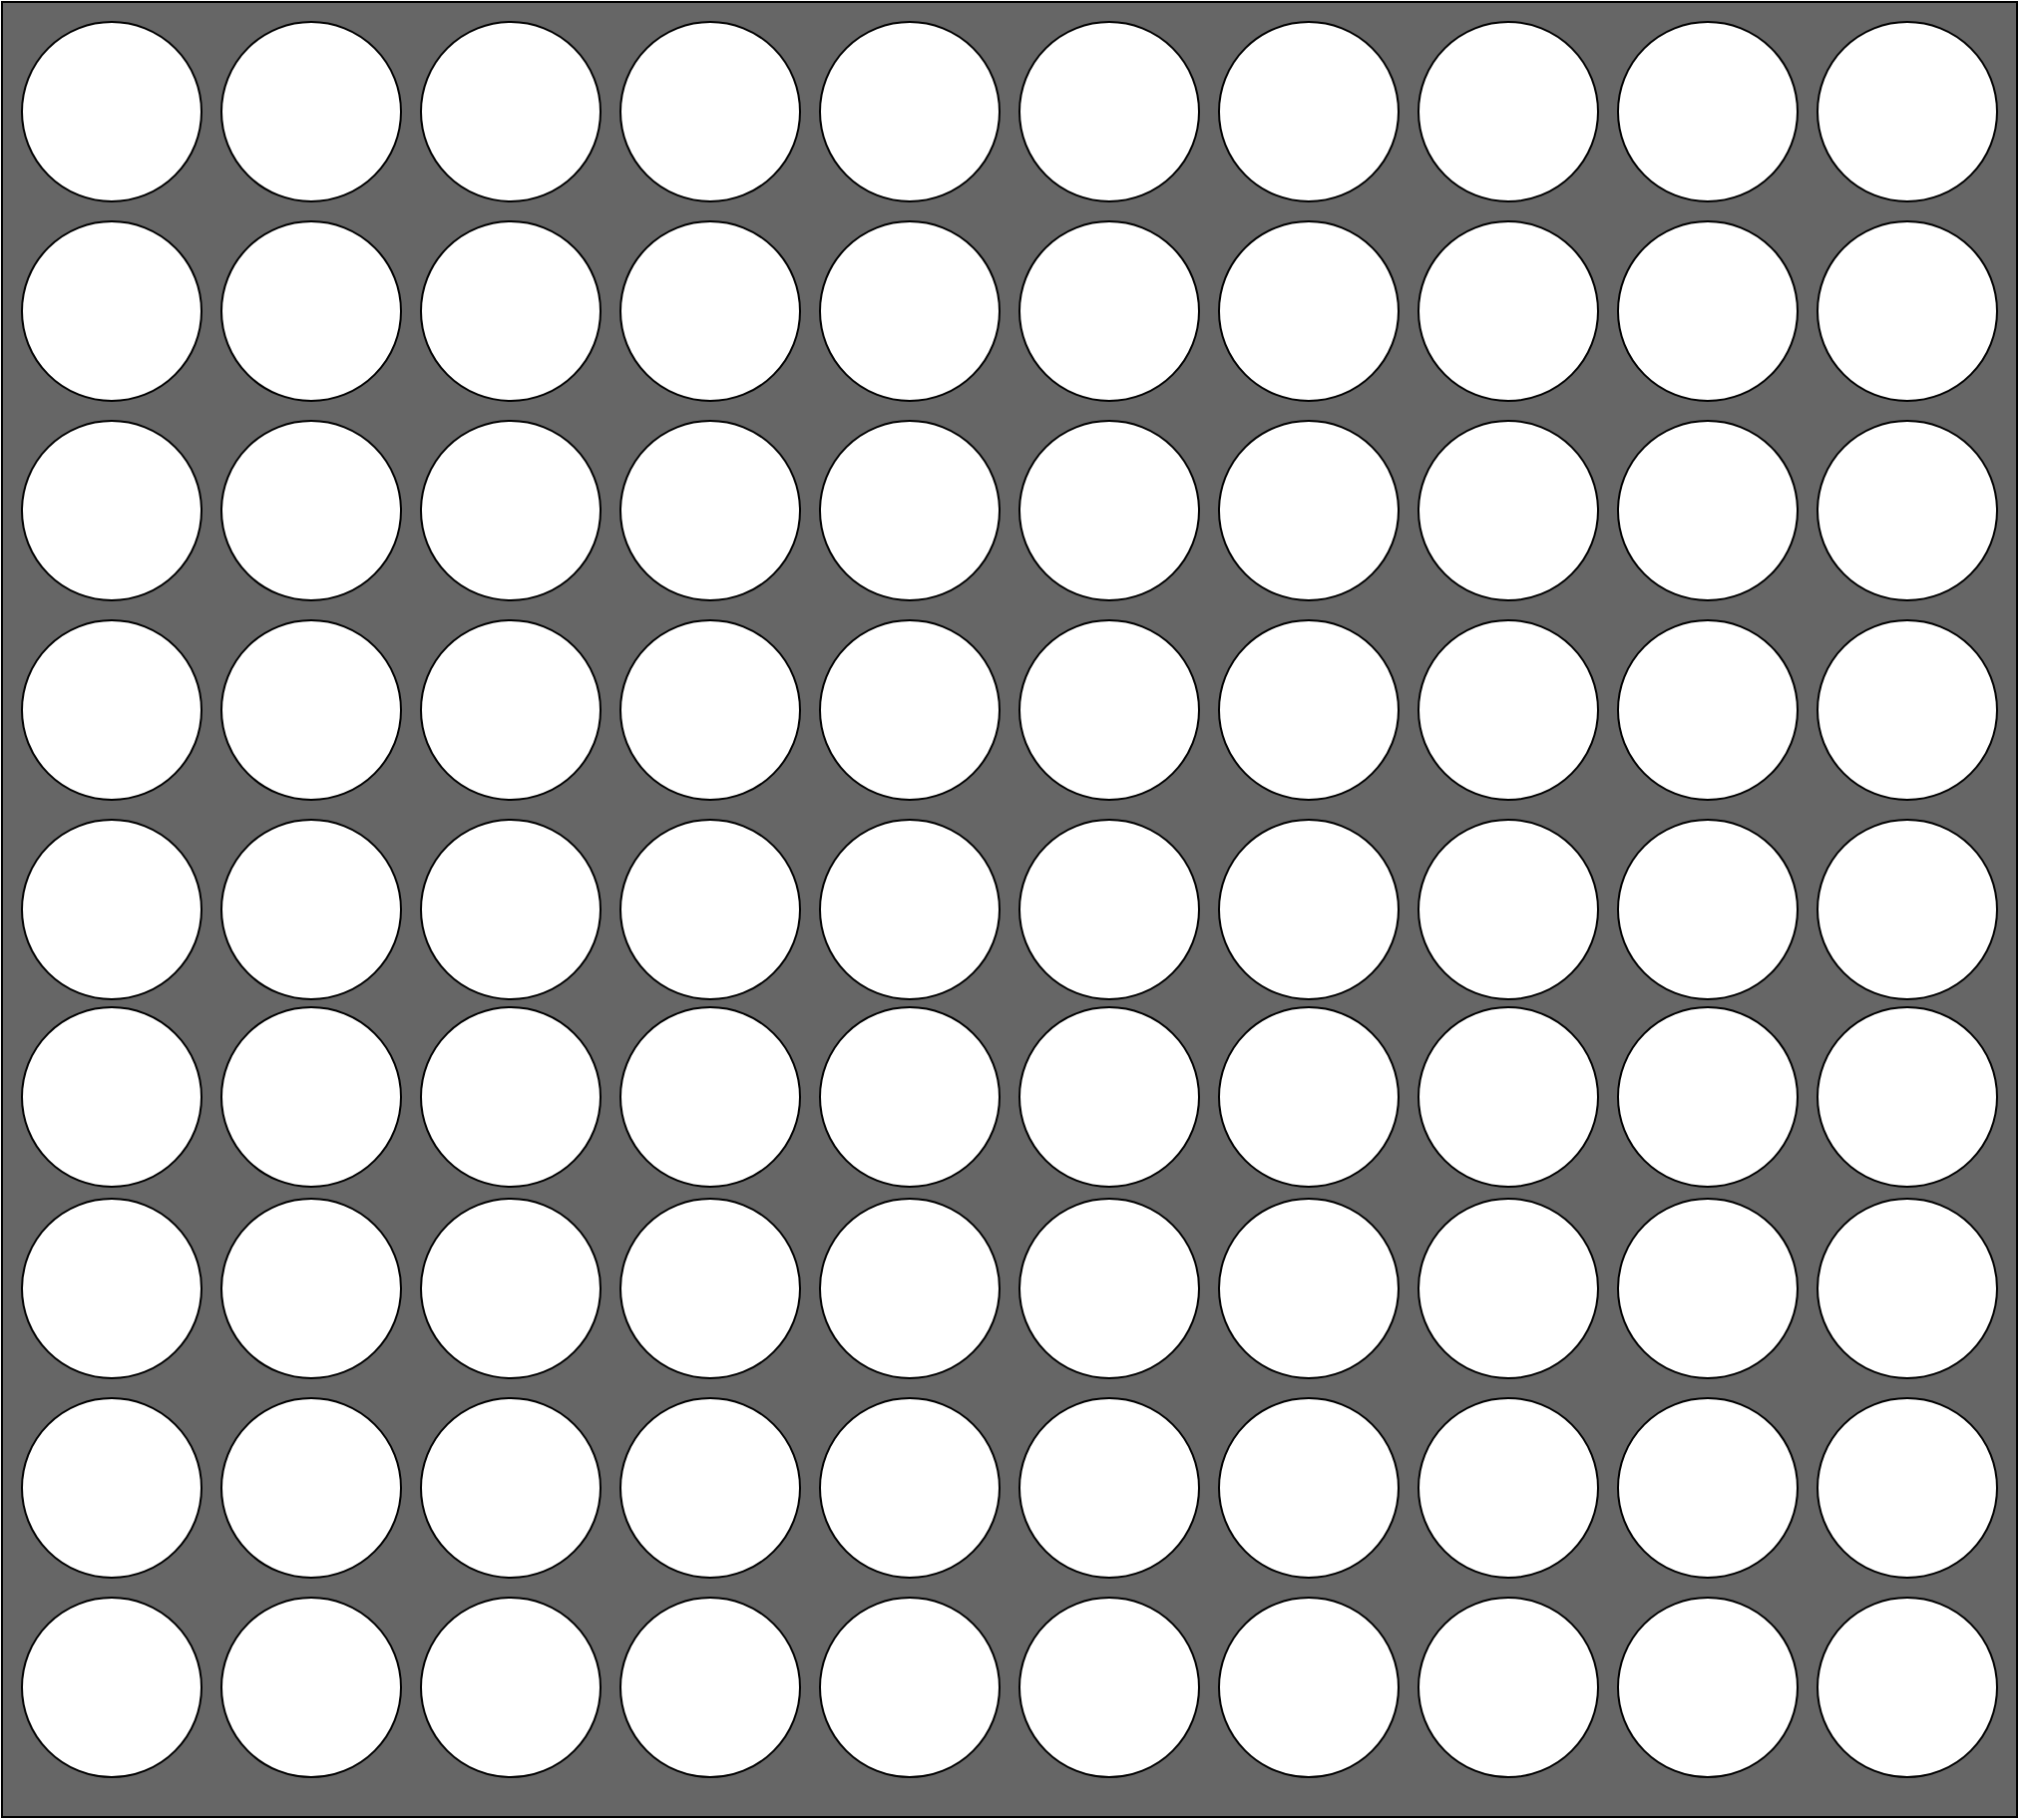 <mxfile version="20.2.7" type="github"><diagram id="EN-53J_hY_s4kUn0DJza" name="Page-1"><mxGraphModel dx="2156" dy="1175" grid="1" gridSize="10" guides="1" tooltips="1" connect="1" arrows="1" fold="1" page="1" pageScale="1" pageWidth="827" pageHeight="1169" math="0" shadow="0"><root><mxCell id="0"/><mxCell id="1" parent="0"/><mxCell id="BdGYgHxpvAC-gWokYAqG-1" value="" style="rounded=0;whiteSpace=wrap;html=1;fillColor=#666666;" parent="1" vertex="1"><mxGeometry width="1010" height="910" as="geometry"/></mxCell><mxCell id="BdGYgHxpvAC-gWokYAqG-85" value="" style="ellipse;whiteSpace=wrap;html=1;aspect=fixed;fillColor=#FFFFFF;" parent="1" vertex="1"><mxGeometry x="10" y="10" width="90" height="90" as="geometry"/></mxCell><mxCell id="BdGYgHxpvAC-gWokYAqG-86" value="" style="ellipse;whiteSpace=wrap;html=1;aspect=fixed;fillColor=#FFFFFF;" parent="1" vertex="1"><mxGeometry x="110" y="10" width="90" height="90" as="geometry"/></mxCell><mxCell id="BdGYgHxpvAC-gWokYAqG-87" value="" style="ellipse;whiteSpace=wrap;html=1;aspect=fixed;fillColor=#FFFFFF;" parent="1" vertex="1"><mxGeometry x="210" y="10" width="90" height="90" as="geometry"/></mxCell><mxCell id="BdGYgHxpvAC-gWokYAqG-88" value="" style="ellipse;whiteSpace=wrap;html=1;aspect=fixed;fillColor=#FFFFFF;" parent="1" vertex="1"><mxGeometry x="310" y="10" width="90" height="90" as="geometry"/></mxCell><mxCell id="BdGYgHxpvAC-gWokYAqG-89" value="" style="ellipse;whiteSpace=wrap;html=1;aspect=fixed;fillColor=#FFFFFF;" parent="1" vertex="1"><mxGeometry x="410" y="10" width="90" height="90" as="geometry"/></mxCell><mxCell id="BdGYgHxpvAC-gWokYAqG-90" value="" style="ellipse;whiteSpace=wrap;html=1;aspect=fixed;fillColor=#FFFFFF;" parent="1" vertex="1"><mxGeometry x="510" y="10" width="90" height="90" as="geometry"/></mxCell><mxCell id="BdGYgHxpvAC-gWokYAqG-91" value="" style="ellipse;whiteSpace=wrap;html=1;aspect=fixed;fillColor=#FFFFFF;" parent="1" vertex="1"><mxGeometry x="610" y="10" width="90" height="90" as="geometry"/></mxCell><mxCell id="BdGYgHxpvAC-gWokYAqG-92" value="" style="ellipse;whiteSpace=wrap;html=1;aspect=fixed;fillColor=#FFFFFF;" parent="1" vertex="1"><mxGeometry x="710" y="10" width="90" height="90" as="geometry"/></mxCell><mxCell id="BdGYgHxpvAC-gWokYAqG-93" value="" style="ellipse;whiteSpace=wrap;html=1;aspect=fixed;fillColor=#FFFFFF;" parent="1" vertex="1"><mxGeometry x="10" y="110" width="90" height="90" as="geometry"/></mxCell><mxCell id="BdGYgHxpvAC-gWokYAqG-94" value="" style="ellipse;whiteSpace=wrap;html=1;aspect=fixed;fillColor=#FFFFFF;" parent="1" vertex="1"><mxGeometry x="110" y="110" width="90" height="90" as="geometry"/></mxCell><mxCell id="BdGYgHxpvAC-gWokYAqG-95" value="" style="ellipse;whiteSpace=wrap;html=1;aspect=fixed;fillColor=#FFFFFF;" parent="1" vertex="1"><mxGeometry x="210" y="110" width="90" height="90" as="geometry"/></mxCell><mxCell id="BdGYgHxpvAC-gWokYAqG-96" value="" style="ellipse;whiteSpace=wrap;html=1;aspect=fixed;fillColor=#FFFFFF;" parent="1" vertex="1"><mxGeometry x="310" y="110" width="90" height="90" as="geometry"/></mxCell><mxCell id="BdGYgHxpvAC-gWokYAqG-97" value="" style="ellipse;whiteSpace=wrap;html=1;aspect=fixed;fillColor=#FFFFFF;" parent="1" vertex="1"><mxGeometry x="410" y="110" width="90" height="90" as="geometry"/></mxCell><mxCell id="BdGYgHxpvAC-gWokYAqG-98" value="" style="ellipse;whiteSpace=wrap;html=1;aspect=fixed;fillColor=#FFFFFF;" parent="1" vertex="1"><mxGeometry x="510" y="110" width="90" height="90" as="geometry"/></mxCell><mxCell id="BdGYgHxpvAC-gWokYAqG-99" value="" style="ellipse;whiteSpace=wrap;html=1;aspect=fixed;fillColor=#FFFFFF;" parent="1" vertex="1"><mxGeometry x="610" y="110" width="90" height="90" as="geometry"/></mxCell><mxCell id="BdGYgHxpvAC-gWokYAqG-100" value="" style="ellipse;whiteSpace=wrap;html=1;aspect=fixed;fillColor=#FFFFFF;" parent="1" vertex="1"><mxGeometry x="710" y="110" width="90" height="90" as="geometry"/></mxCell><mxCell id="BdGYgHxpvAC-gWokYAqG-101" value="" style="ellipse;whiteSpace=wrap;html=1;aspect=fixed;fillColor=#FFFFFF;" parent="1" vertex="1"><mxGeometry x="10" y="210" width="90" height="90" as="geometry"/></mxCell><mxCell id="BdGYgHxpvAC-gWokYAqG-102" value="" style="ellipse;whiteSpace=wrap;html=1;aspect=fixed;fillColor=#FFFFFF;" parent="1" vertex="1"><mxGeometry x="110" y="210" width="90" height="90" as="geometry"/></mxCell><mxCell id="BdGYgHxpvAC-gWokYAqG-103" value="" style="ellipse;whiteSpace=wrap;html=1;aspect=fixed;fillColor=#FFFFFF;" parent="1" vertex="1"><mxGeometry x="210" y="210" width="90" height="90" as="geometry"/></mxCell><mxCell id="BdGYgHxpvAC-gWokYAqG-104" value="" style="ellipse;whiteSpace=wrap;html=1;aspect=fixed;fillColor=#FFFFFF;" parent="1" vertex="1"><mxGeometry x="310" y="210" width="90" height="90" as="geometry"/></mxCell><mxCell id="BdGYgHxpvAC-gWokYAqG-105" value="" style="ellipse;whiteSpace=wrap;html=1;aspect=fixed;fillColor=#FFFFFF;" parent="1" vertex="1"><mxGeometry x="410" y="210" width="90" height="90" as="geometry"/></mxCell><mxCell id="BdGYgHxpvAC-gWokYAqG-106" value="" style="ellipse;whiteSpace=wrap;html=1;aspect=fixed;fillColor=#FFFFFF;" parent="1" vertex="1"><mxGeometry x="510" y="210" width="90" height="90" as="geometry"/></mxCell><mxCell id="BdGYgHxpvAC-gWokYAqG-107" value="" style="ellipse;whiteSpace=wrap;html=1;aspect=fixed;fillColor=#FFFFFF;" parent="1" vertex="1"><mxGeometry x="610" y="210" width="90" height="90" as="geometry"/></mxCell><mxCell id="BdGYgHxpvAC-gWokYAqG-108" value="" style="ellipse;whiteSpace=wrap;html=1;aspect=fixed;fillColor=#FFFFFF;" parent="1" vertex="1"><mxGeometry x="710" y="210" width="90" height="90" as="geometry"/></mxCell><mxCell id="BdGYgHxpvAC-gWokYAqG-109" value="" style="ellipse;whiteSpace=wrap;html=1;aspect=fixed;fillColor=#FFFFFF;" parent="1" vertex="1"><mxGeometry x="10" y="310" width="90" height="90" as="geometry"/></mxCell><mxCell id="BdGYgHxpvAC-gWokYAqG-110" value="" style="ellipse;whiteSpace=wrap;html=1;aspect=fixed;fillColor=#FFFFFF;" parent="1" vertex="1"><mxGeometry x="110" y="310" width="90" height="90" as="geometry"/></mxCell><mxCell id="BdGYgHxpvAC-gWokYAqG-111" value="" style="ellipse;whiteSpace=wrap;html=1;aspect=fixed;fillColor=#FFFFFF;" parent="1" vertex="1"><mxGeometry x="210" y="310" width="90" height="90" as="geometry"/></mxCell><mxCell id="BdGYgHxpvAC-gWokYAqG-112" value="" style="ellipse;whiteSpace=wrap;html=1;aspect=fixed;fillColor=#FFFFFF;" parent="1" vertex="1"><mxGeometry x="310" y="310" width="90" height="90" as="geometry"/></mxCell><mxCell id="BdGYgHxpvAC-gWokYAqG-113" value="" style="ellipse;whiteSpace=wrap;html=1;aspect=fixed;fillColor=#FFFFFF;" parent="1" vertex="1"><mxGeometry x="410" y="310" width="90" height="90" as="geometry"/></mxCell><mxCell id="BdGYgHxpvAC-gWokYAqG-114" value="" style="ellipse;whiteSpace=wrap;html=1;aspect=fixed;fillColor=#FFFFFF;" parent="1" vertex="1"><mxGeometry x="510" y="310" width="90" height="90" as="geometry"/></mxCell><mxCell id="BdGYgHxpvAC-gWokYAqG-115" value="" style="ellipse;whiteSpace=wrap;html=1;aspect=fixed;fillColor=#FFFFFF;" parent="1" vertex="1"><mxGeometry x="610" y="310" width="90" height="90" as="geometry"/></mxCell><mxCell id="BdGYgHxpvAC-gWokYAqG-116" value="" style="ellipse;whiteSpace=wrap;html=1;aspect=fixed;fillColor=#FFFFFF;" parent="1" vertex="1"><mxGeometry x="710" y="310" width="90" height="90" as="geometry"/></mxCell><mxCell id="BdGYgHxpvAC-gWokYAqG-117" value="" style="ellipse;whiteSpace=wrap;html=1;aspect=fixed;fillColor=#FFFFFF;" parent="1" vertex="1"><mxGeometry x="10" y="410" width="90" height="90" as="geometry"/></mxCell><mxCell id="BdGYgHxpvAC-gWokYAqG-118" value="" style="ellipse;whiteSpace=wrap;html=1;aspect=fixed;fillColor=#FFFFFF;" parent="1" vertex="1"><mxGeometry x="110" y="410" width="90" height="90" as="geometry"/></mxCell><mxCell id="BdGYgHxpvAC-gWokYAqG-119" value="" style="ellipse;whiteSpace=wrap;html=1;aspect=fixed;fillColor=#FFFFFF;" parent="1" vertex="1"><mxGeometry x="210" y="410" width="90" height="90" as="geometry"/></mxCell><mxCell id="BdGYgHxpvAC-gWokYAqG-120" value="" style="ellipse;whiteSpace=wrap;html=1;aspect=fixed;fillColor=#FFFFFF;" parent="1" vertex="1"><mxGeometry x="310" y="410" width="90" height="90" as="geometry"/></mxCell><mxCell id="BdGYgHxpvAC-gWokYAqG-121" value="" style="ellipse;whiteSpace=wrap;html=1;aspect=fixed;fillColor=#FFFFFF;" parent="1" vertex="1"><mxGeometry x="410" y="410" width="90" height="90" as="geometry"/></mxCell><mxCell id="BdGYgHxpvAC-gWokYAqG-122" value="" style="ellipse;whiteSpace=wrap;html=1;aspect=fixed;fillColor=#FFFFFF;" parent="1" vertex="1"><mxGeometry x="510" y="410" width="90" height="90" as="geometry"/></mxCell><mxCell id="BdGYgHxpvAC-gWokYAqG-123" value="" style="ellipse;whiteSpace=wrap;html=1;aspect=fixed;fillColor=#FFFFFF;" parent="1" vertex="1"><mxGeometry x="610" y="410" width="90" height="90" as="geometry"/></mxCell><mxCell id="BdGYgHxpvAC-gWokYAqG-124" value="" style="ellipse;whiteSpace=wrap;html=1;aspect=fixed;fillColor=#FFFFFF;" parent="1" vertex="1"><mxGeometry x="710" y="410" width="90" height="90" as="geometry"/></mxCell><mxCell id="BdGYgHxpvAC-gWokYAqG-125" value="" style="ellipse;whiteSpace=wrap;html=1;aspect=fixed;fillColor=#FFFFFF;" parent="1" vertex="1"><mxGeometry x="10" y="504" width="90" height="90" as="geometry"/></mxCell><mxCell id="BdGYgHxpvAC-gWokYAqG-126" value="" style="ellipse;whiteSpace=wrap;html=1;aspect=fixed;fillColor=#FFFFFF;" parent="1" vertex="1"><mxGeometry x="110" y="504" width="90" height="90" as="geometry"/></mxCell><mxCell id="BdGYgHxpvAC-gWokYAqG-127" value="" style="ellipse;whiteSpace=wrap;html=1;aspect=fixed;fillColor=#FFFFFF;" parent="1" vertex="1"><mxGeometry x="210" y="504" width="90" height="90" as="geometry"/></mxCell><mxCell id="BdGYgHxpvAC-gWokYAqG-128" value="" style="ellipse;whiteSpace=wrap;html=1;aspect=fixed;fillColor=#FFFFFF;" parent="1" vertex="1"><mxGeometry x="310" y="504" width="90" height="90" as="geometry"/></mxCell><mxCell id="BdGYgHxpvAC-gWokYAqG-129" value="" style="ellipse;whiteSpace=wrap;html=1;aspect=fixed;fillColor=#FFFFFF;" parent="1" vertex="1"><mxGeometry x="410" y="504" width="90" height="90" as="geometry"/></mxCell><mxCell id="BdGYgHxpvAC-gWokYAqG-130" value="" style="ellipse;whiteSpace=wrap;html=1;aspect=fixed;fillColor=#FFFFFF;" parent="1" vertex="1"><mxGeometry x="510" y="504" width="90" height="90" as="geometry"/></mxCell><mxCell id="BdGYgHxpvAC-gWokYAqG-131" value="" style="ellipse;whiteSpace=wrap;html=1;aspect=fixed;fillColor=#FFFFFF;" parent="1" vertex="1"><mxGeometry x="610" y="504" width="90" height="90" as="geometry"/></mxCell><mxCell id="BdGYgHxpvAC-gWokYAqG-132" value="" style="ellipse;whiteSpace=wrap;html=1;aspect=fixed;fillColor=#FFFFFF;" parent="1" vertex="1"><mxGeometry x="710" y="504" width="90" height="90" as="geometry"/></mxCell><mxCell id="BdGYgHxpvAC-gWokYAqG-133" value="" style="ellipse;whiteSpace=wrap;html=1;aspect=fixed;fillColor=#FFFFFF;" parent="1" vertex="1"><mxGeometry x="10" y="600" width="90" height="90" as="geometry"/></mxCell><mxCell id="BdGYgHxpvAC-gWokYAqG-134" value="" style="ellipse;whiteSpace=wrap;html=1;aspect=fixed;fillColor=#FFFFFF;" parent="1" vertex="1"><mxGeometry x="110" y="600" width="90" height="90" as="geometry"/></mxCell><mxCell id="BdGYgHxpvAC-gWokYAqG-135" value="" style="ellipse;whiteSpace=wrap;html=1;aspect=fixed;fillColor=#FFFFFF;" parent="1" vertex="1"><mxGeometry x="210" y="600" width="90" height="90" as="geometry"/></mxCell><mxCell id="BdGYgHxpvAC-gWokYAqG-136" value="" style="ellipse;whiteSpace=wrap;html=1;aspect=fixed;fillColor=#FFFFFF;" parent="1" vertex="1"><mxGeometry x="310" y="600" width="90" height="90" as="geometry"/></mxCell><mxCell id="BdGYgHxpvAC-gWokYAqG-137" value="" style="ellipse;whiteSpace=wrap;html=1;aspect=fixed;fillColor=#FFFFFF;" parent="1" vertex="1"><mxGeometry x="410" y="600" width="90" height="90" as="geometry"/></mxCell><mxCell id="BdGYgHxpvAC-gWokYAqG-138" value="" style="ellipse;whiteSpace=wrap;html=1;aspect=fixed;fillColor=#FFFFFF;" parent="1" vertex="1"><mxGeometry x="510" y="600" width="90" height="90" as="geometry"/></mxCell><mxCell id="BdGYgHxpvAC-gWokYAqG-139" value="" style="ellipse;whiteSpace=wrap;html=1;aspect=fixed;fillColor=#FFFFFF;" parent="1" vertex="1"><mxGeometry x="610" y="600" width="90" height="90" as="geometry"/></mxCell><mxCell id="BdGYgHxpvAC-gWokYAqG-140" value="" style="ellipse;whiteSpace=wrap;html=1;aspect=fixed;fillColor=#FFFFFF;" parent="1" vertex="1"><mxGeometry x="710" y="600" width="90" height="90" as="geometry"/></mxCell><mxCell id="BdGYgHxpvAC-gWokYAqG-157" value="" style="ellipse;whiteSpace=wrap;html=1;aspect=fixed;fillColor=#FFFFFF;" parent="1" vertex="1"><mxGeometry x="810" y="10" width="90" height="90" as="geometry"/></mxCell><mxCell id="BdGYgHxpvAC-gWokYAqG-158" value="" style="ellipse;whiteSpace=wrap;html=1;aspect=fixed;fillColor=#FFFFFF;" parent="1" vertex="1"><mxGeometry x="810" y="110" width="90" height="90" as="geometry"/></mxCell><mxCell id="BdGYgHxpvAC-gWokYAqG-159" value="" style="ellipse;whiteSpace=wrap;html=1;aspect=fixed;fillColor=#FFFFFF;" parent="1" vertex="1"><mxGeometry x="810" y="210" width="90" height="90" as="geometry"/></mxCell><mxCell id="BdGYgHxpvAC-gWokYAqG-160" value="" style="ellipse;whiteSpace=wrap;html=1;aspect=fixed;fillColor=#FFFFFF;" parent="1" vertex="1"><mxGeometry x="810" y="310" width="90" height="90" as="geometry"/></mxCell><mxCell id="BdGYgHxpvAC-gWokYAqG-161" value="" style="ellipse;whiteSpace=wrap;html=1;aspect=fixed;fillColor=#FFFFFF;" parent="1" vertex="1"><mxGeometry x="810" y="410" width="90" height="90" as="geometry"/></mxCell><mxCell id="BdGYgHxpvAC-gWokYAqG-162" value="" style="ellipse;whiteSpace=wrap;html=1;aspect=fixed;fillColor=#FFFFFF;" parent="1" vertex="1"><mxGeometry x="810" y="504" width="90" height="90" as="geometry"/></mxCell><mxCell id="BdGYgHxpvAC-gWokYAqG-163" value="" style="ellipse;whiteSpace=wrap;html=1;aspect=fixed;fillColor=#FFFFFF;" parent="1" vertex="1"><mxGeometry x="810" y="600" width="90" height="90" as="geometry"/></mxCell><mxCell id="BdGYgHxpvAC-gWokYAqG-171" value="" style="ellipse;whiteSpace=wrap;html=1;aspect=fixed;fillColor=#FFFFFF;" parent="1" vertex="1"><mxGeometry x="10" y="700" width="90" height="90" as="geometry"/></mxCell><mxCell id="BdGYgHxpvAC-gWokYAqG-172" value="" style="ellipse;whiteSpace=wrap;html=1;aspect=fixed;fillColor=#FFFFFF;" parent="1" vertex="1"><mxGeometry x="110" y="700" width="90" height="90" as="geometry"/></mxCell><mxCell id="BdGYgHxpvAC-gWokYAqG-173" value="" style="ellipse;whiteSpace=wrap;html=1;aspect=fixed;fillColor=#FFFFFF;" parent="1" vertex="1"><mxGeometry x="210" y="700" width="90" height="90" as="geometry"/></mxCell><mxCell id="BdGYgHxpvAC-gWokYAqG-174" value="" style="ellipse;whiteSpace=wrap;html=1;aspect=fixed;fillColor=#FFFFFF;" parent="1" vertex="1"><mxGeometry x="310" y="700" width="90" height="90" as="geometry"/></mxCell><mxCell id="BdGYgHxpvAC-gWokYAqG-175" value="" style="ellipse;whiteSpace=wrap;html=1;aspect=fixed;fillColor=#FFFFFF;" parent="1" vertex="1"><mxGeometry x="410" y="700" width="90" height="90" as="geometry"/></mxCell><mxCell id="BdGYgHxpvAC-gWokYAqG-176" value="" style="ellipse;whiteSpace=wrap;html=1;aspect=fixed;fillColor=#FFFFFF;" parent="1" vertex="1"><mxGeometry x="510" y="700" width="90" height="90" as="geometry"/></mxCell><mxCell id="BdGYgHxpvAC-gWokYAqG-177" value="" style="ellipse;whiteSpace=wrap;html=1;aspect=fixed;fillColor=#FFFFFF;" parent="1" vertex="1"><mxGeometry x="610" y="700" width="90" height="90" as="geometry"/></mxCell><mxCell id="BdGYgHxpvAC-gWokYAqG-178" value="" style="ellipse;whiteSpace=wrap;html=1;aspect=fixed;fillColor=#FFFFFF;" parent="1" vertex="1"><mxGeometry x="710" y="700" width="90" height="90" as="geometry"/></mxCell><mxCell id="BdGYgHxpvAC-gWokYAqG-179" value="" style="ellipse;whiteSpace=wrap;html=1;aspect=fixed;fillColor=#FFFFFF;" parent="1" vertex="1"><mxGeometry x="810" y="700" width="90" height="90" as="geometry"/></mxCell><mxCell id="OD_YN7W7KRMQr2ItJ--b-1" value="" style="ellipse;whiteSpace=wrap;html=1;aspect=fixed;fillColor=#FFFFFF;" vertex="1" parent="1"><mxGeometry x="910" y="10" width="90" height="90" as="geometry"/></mxCell><mxCell id="OD_YN7W7KRMQr2ItJ--b-2" value="" style="ellipse;whiteSpace=wrap;html=1;aspect=fixed;fillColor=#FFFFFF;" vertex="1" parent="1"><mxGeometry x="910" y="110" width="90" height="90" as="geometry"/></mxCell><mxCell id="OD_YN7W7KRMQr2ItJ--b-3" value="" style="ellipse;whiteSpace=wrap;html=1;aspect=fixed;fillColor=#FFFFFF;" vertex="1" parent="1"><mxGeometry x="910" y="210" width="90" height="90" as="geometry"/></mxCell><mxCell id="OD_YN7W7KRMQr2ItJ--b-4" value="" style="ellipse;whiteSpace=wrap;html=1;aspect=fixed;fillColor=#FFFFFF;" vertex="1" parent="1"><mxGeometry x="910" y="310" width="90" height="90" as="geometry"/></mxCell><mxCell id="OD_YN7W7KRMQr2ItJ--b-5" value="" style="ellipse;whiteSpace=wrap;html=1;aspect=fixed;fillColor=#FFFFFF;" vertex="1" parent="1"><mxGeometry x="910" y="410" width="90" height="90" as="geometry"/></mxCell><mxCell id="OD_YN7W7KRMQr2ItJ--b-6" value="" style="ellipse;whiteSpace=wrap;html=1;aspect=fixed;fillColor=#FFFFFF;" vertex="1" parent="1"><mxGeometry x="910" y="504" width="90" height="90" as="geometry"/></mxCell><mxCell id="OD_YN7W7KRMQr2ItJ--b-7" value="" style="ellipse;whiteSpace=wrap;html=1;aspect=fixed;fillColor=#FFFFFF;" vertex="1" parent="1"><mxGeometry x="910" y="600" width="90" height="90" as="geometry"/></mxCell><mxCell id="OD_YN7W7KRMQr2ItJ--b-8" value="" style="ellipse;whiteSpace=wrap;html=1;aspect=fixed;fillColor=#FFFFFF;" vertex="1" parent="1"><mxGeometry x="910" y="700" width="90" height="90" as="geometry"/></mxCell><mxCell id="OD_YN7W7KRMQr2ItJ--b-9" value="" style="ellipse;whiteSpace=wrap;html=1;aspect=fixed;fillColor=#FFFFFF;" vertex="1" parent="1"><mxGeometry x="10" y="800" width="90" height="90" as="geometry"/></mxCell><mxCell id="OD_YN7W7KRMQr2ItJ--b-10" value="" style="ellipse;whiteSpace=wrap;html=1;aspect=fixed;fillColor=#FFFFFF;" vertex="1" parent="1"><mxGeometry x="110" y="800" width="90" height="90" as="geometry"/></mxCell><mxCell id="OD_YN7W7KRMQr2ItJ--b-11" value="" style="ellipse;whiteSpace=wrap;html=1;aspect=fixed;fillColor=#FFFFFF;" vertex="1" parent="1"><mxGeometry x="210" y="800" width="90" height="90" as="geometry"/></mxCell><mxCell id="OD_YN7W7KRMQr2ItJ--b-12" value="" style="ellipse;whiteSpace=wrap;html=1;aspect=fixed;fillColor=#FFFFFF;" vertex="1" parent="1"><mxGeometry x="310" y="800" width="90" height="90" as="geometry"/></mxCell><mxCell id="OD_YN7W7KRMQr2ItJ--b-13" value="" style="ellipse;whiteSpace=wrap;html=1;aspect=fixed;fillColor=#FFFFFF;" vertex="1" parent="1"><mxGeometry x="410" y="800" width="90" height="90" as="geometry"/></mxCell><mxCell id="OD_YN7W7KRMQr2ItJ--b-14" value="" style="ellipse;whiteSpace=wrap;html=1;aspect=fixed;fillColor=#FFFFFF;" vertex="1" parent="1"><mxGeometry x="510" y="800" width="90" height="90" as="geometry"/></mxCell><mxCell id="OD_YN7W7KRMQr2ItJ--b-15" value="" style="ellipse;whiteSpace=wrap;html=1;aspect=fixed;fillColor=#FFFFFF;" vertex="1" parent="1"><mxGeometry x="610" y="800" width="90" height="90" as="geometry"/></mxCell><mxCell id="OD_YN7W7KRMQr2ItJ--b-16" value="" style="ellipse;whiteSpace=wrap;html=1;aspect=fixed;fillColor=#FFFFFF;" vertex="1" parent="1"><mxGeometry x="710" y="800" width="90" height="90" as="geometry"/></mxCell><mxCell id="OD_YN7W7KRMQr2ItJ--b-17" value="" style="ellipse;whiteSpace=wrap;html=1;aspect=fixed;fillColor=#FFFFFF;" vertex="1" parent="1"><mxGeometry x="810" y="800" width="90" height="90" as="geometry"/></mxCell><mxCell id="OD_YN7W7KRMQr2ItJ--b-18" value="" style="ellipse;whiteSpace=wrap;html=1;aspect=fixed;fillColor=#FFFFFF;" vertex="1" parent="1"><mxGeometry x="910" y="800" width="90" height="90" as="geometry"/></mxCell></root></mxGraphModel></diagram></mxfile>